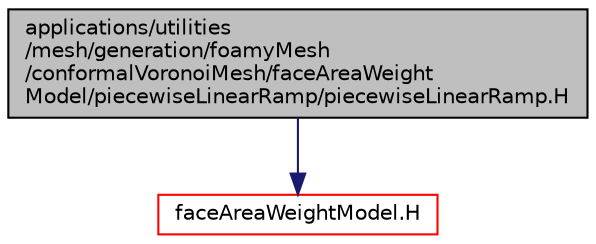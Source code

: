 digraph "applications/utilities/mesh/generation/foamyMesh/conformalVoronoiMesh/faceAreaWeightModel/piecewiseLinearRamp/piecewiseLinearRamp.H"
{
  bgcolor="transparent";
  edge [fontname="Helvetica",fontsize="10",labelfontname="Helvetica",labelfontsize="10"];
  node [fontname="Helvetica",fontsize="10",shape=record];
  Node1 [label="applications/utilities\l/mesh/generation/foamyMesh\l/conformalVoronoiMesh/faceAreaWeight\lModel/piecewiseLinearRamp/piecewiseLinearRamp.H",height=0.2,width=0.4,color="black", fillcolor="grey75", style="filled", fontcolor="black"];
  Node1 -> Node2 [color="midnightblue",fontsize="10",style="solid",fontname="Helvetica"];
  Node2 [label="faceAreaWeightModel.H",height=0.2,width=0.4,color="red",URL="$a04180.html"];
}
